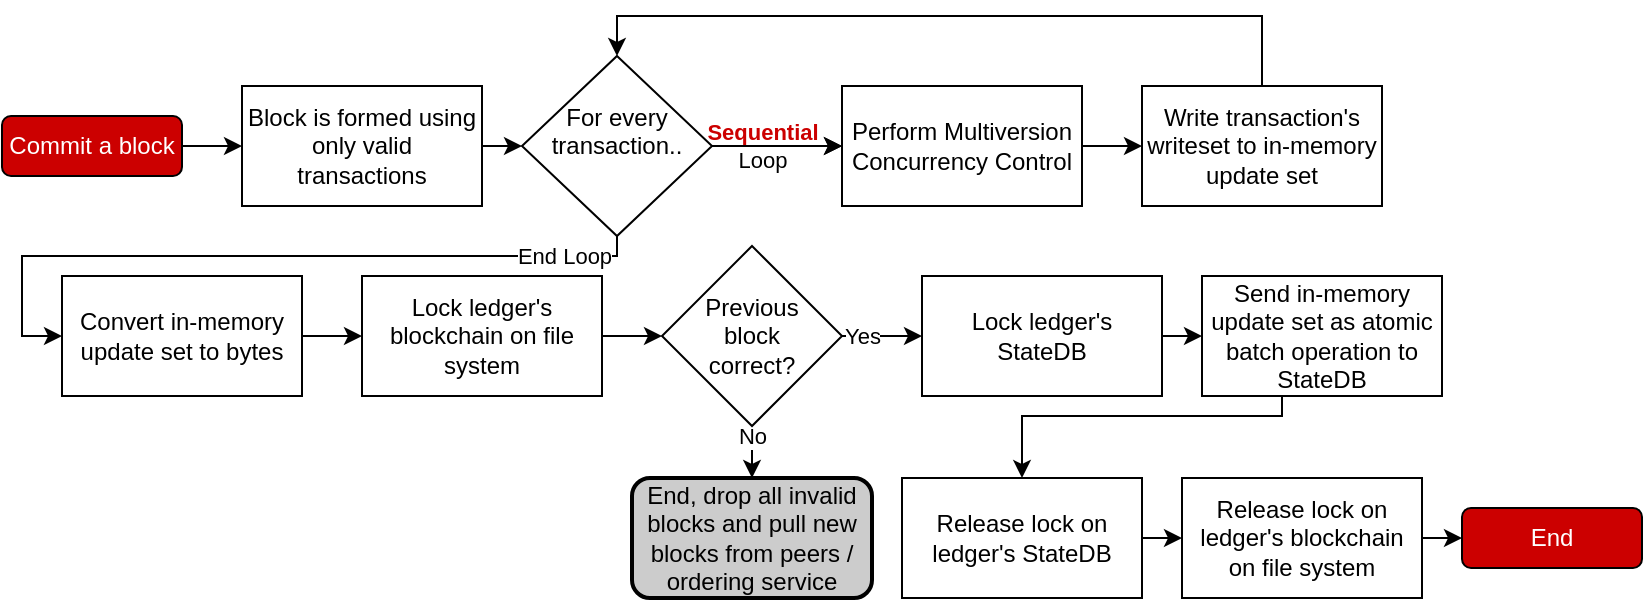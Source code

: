 <mxfile version="14.4.7" type="device"><diagram id="LZl4UGCy82wtgVcOxC4h" name="Page-1"><mxGraphModel dx="1367" dy="767" grid="1" gridSize="10" guides="1" tooltips="1" connect="1" arrows="1" fold="1" page="1" pageScale="1" pageWidth="827" pageHeight="1169" math="0" shadow="0"><root><mxCell id="0"/><mxCell id="1" parent="0"/><mxCell id="ZP5O725djbIABt6RwNdB-12" style="edgeStyle=orthogonalEdgeStyle;rounded=0;orthogonalLoop=1;jettySize=auto;html=1;exitX=1;exitY=0.5;exitDx=0;exitDy=0;entryX=0;entryY=0.5;entryDx=0;entryDy=0;" edge="1" parent="1" source="ZP5O725djbIABt6RwNdB-1" target="ZP5O725djbIABt6RwNdB-2"><mxGeometry relative="1" as="geometry"/></mxCell><mxCell id="ZP5O725djbIABt6RwNdB-1" value="Commit a block" style="rounded=1;whiteSpace=wrap;html=1;fillColor=#CC0000;fontColor=#FFFFFF;" vertex="1" parent="1"><mxGeometry y="70" width="90" height="30" as="geometry"/></mxCell><mxCell id="ZP5O725djbIABt6RwNdB-9" value="" style="edgeStyle=orthogonalEdgeStyle;rounded=0;orthogonalLoop=1;jettySize=auto;html=1;exitX=1;exitY=0.5;exitDx=0;exitDy=0;entryX=0;entryY=0.5;entryDx=0;entryDy=0;" edge="1" parent="1" source="ZP5O725djbIABt6RwNdB-2" target="ZP5O725djbIABt6RwNdB-3"><mxGeometry x="-0.143" relative="1" as="geometry"><mxPoint x="270" y="85" as="sourcePoint"/><mxPoint as="offset"/></mxGeometry></mxCell><mxCell id="ZP5O725djbIABt6RwNdB-2" value="Block is formed using only valid transactions" style="rounded=0;whiteSpace=wrap;html=1;" vertex="1" parent="1"><mxGeometry x="120" y="55" width="120" height="60" as="geometry"/></mxCell><mxCell id="ZP5O725djbIABt6RwNdB-6" value="&lt;b style=&quot;color: rgb(0, 0, 0); font-family: helvetica; font-size: 11px; font-style: normal; letter-spacing: normal; text-align: center; text-indent: 0px; text-transform: none; word-spacing: 0px; background-color: rgb(255, 255, 255); text-decoration: none;&quot;&gt;&lt;font color=&quot;#cc0000&quot;&gt;Sequential&lt;/font&gt;&lt;/b&gt;&lt;br style=&quot;color: rgb(0, 0, 0); font-family: helvetica; font-size: 11px; font-style: normal; font-weight: normal; letter-spacing: normal; text-align: center; text-indent: 0px; text-transform: none; word-spacing: 0px; background-color: rgb(255, 255, 255); text-decoration: none;&quot;&gt;&lt;span style=&quot;color: rgb(0, 0, 0); font-family: helvetica; font-size: 11px; font-style: normal; font-weight: normal; letter-spacing: normal; text-align: center; text-indent: 0px; text-transform: none; word-spacing: 0px; background-color: rgb(255, 255, 255); text-decoration: none; display: inline; float: none;&quot;&gt;Loop&lt;/span&gt;" style="edgeStyle=orthogonalEdgeStyle;rounded=0;orthogonalLoop=1;jettySize=auto;html=1;exitX=1;exitY=0.5;exitDx=0;exitDy=0;entryX=0;entryY=0.5;entryDx=0;entryDy=0;" edge="1" parent="1" source="ZP5O725djbIABt6RwNdB-3" target="ZP5O725djbIABt6RwNdB-4"><mxGeometry x="-0.231" relative="1" as="geometry"><mxPoint as="offset"/></mxGeometry></mxCell><mxCell id="ZP5O725djbIABt6RwNdB-10" value="" style="edgeStyle=orthogonalEdgeStyle;rounded=0;orthogonalLoop=1;jettySize=auto;html=1;" edge="1" parent="1" source="ZP5O725djbIABt6RwNdB-3" target="ZP5O725djbIABt6RwNdB-4"><mxGeometry relative="1" as="geometry"/></mxCell><mxCell id="ZP5O725djbIABt6RwNdB-14" value="End Loop" style="edgeStyle=orthogonalEdgeStyle;rounded=0;orthogonalLoop=1;jettySize=auto;html=1;exitX=0.5;exitY=1;exitDx=0;exitDy=0;entryX=0;entryY=0.5;entryDx=0;entryDy=0;" edge="1" parent="1" source="ZP5O725djbIABt6RwNdB-3" target="ZP5O725djbIABt6RwNdB-13"><mxGeometry x="-0.796" relative="1" as="geometry"><Array as="points"><mxPoint x="308" y="140"/><mxPoint x="10" y="140"/><mxPoint x="10" y="180"/></Array><mxPoint x="1" as="offset"/></mxGeometry></mxCell><mxCell id="ZP5O725djbIABt6RwNdB-3" value="For every&lt;br&gt;transaction..&lt;br&gt;&amp;nbsp;&amp;nbsp;" style="rhombus;whiteSpace=wrap;html=1;" vertex="1" parent="1"><mxGeometry x="260" y="40" width="95" height="90" as="geometry"/></mxCell><mxCell id="ZP5O725djbIABt6RwNdB-7" style="edgeStyle=orthogonalEdgeStyle;rounded=0;orthogonalLoop=1;jettySize=auto;html=1;exitX=1;exitY=0.5;exitDx=0;exitDy=0;entryX=0;entryY=0.5;entryDx=0;entryDy=0;" edge="1" parent="1" source="ZP5O725djbIABt6RwNdB-4" target="ZP5O725djbIABt6RwNdB-5"><mxGeometry relative="1" as="geometry"/></mxCell><mxCell id="ZP5O725djbIABt6RwNdB-4" value="Perform Multiversion Concurrency Control" style="rounded=0;whiteSpace=wrap;html=1;" vertex="1" parent="1"><mxGeometry x="420" y="55" width="120" height="60" as="geometry"/></mxCell><mxCell id="ZP5O725djbIABt6RwNdB-11" style="edgeStyle=orthogonalEdgeStyle;rounded=0;orthogonalLoop=1;jettySize=auto;html=1;exitX=0.5;exitY=0;exitDx=0;exitDy=0;entryX=0.5;entryY=0;entryDx=0;entryDy=0;" edge="1" parent="1" source="ZP5O725djbIABt6RwNdB-5" target="ZP5O725djbIABt6RwNdB-3"><mxGeometry relative="1" as="geometry"><Array as="points"><mxPoint x="630" y="20"/><mxPoint x="308" y="20"/></Array></mxGeometry></mxCell><mxCell id="ZP5O725djbIABt6RwNdB-5" value="Write transaction's writeset to in-memory update set" style="rounded=0;whiteSpace=wrap;html=1;" vertex="1" parent="1"><mxGeometry x="570" y="55" width="120" height="60" as="geometry"/></mxCell><mxCell id="ZP5O725djbIABt6RwNdB-16" style="edgeStyle=orthogonalEdgeStyle;rounded=0;orthogonalLoop=1;jettySize=auto;html=1;exitX=1;exitY=0.5;exitDx=0;exitDy=0;entryX=0;entryY=0.5;entryDx=0;entryDy=0;" edge="1" parent="1" source="ZP5O725djbIABt6RwNdB-13" target="ZP5O725djbIABt6RwNdB-15"><mxGeometry relative="1" as="geometry"/></mxCell><mxCell id="ZP5O725djbIABt6RwNdB-13" value="Convert in-memory update set to bytes" style="rounded=0;whiteSpace=wrap;html=1;" vertex="1" parent="1"><mxGeometry x="30" y="150" width="120" height="60" as="geometry"/></mxCell><mxCell id="ZP5O725djbIABt6RwNdB-18" style="edgeStyle=orthogonalEdgeStyle;rounded=0;orthogonalLoop=1;jettySize=auto;html=1;exitX=1;exitY=0.5;exitDx=0;exitDy=0;entryX=0;entryY=0.5;entryDx=0;entryDy=0;" edge="1" parent="1" source="ZP5O725djbIABt6RwNdB-15" target="ZP5O725djbIABt6RwNdB-17"><mxGeometry relative="1" as="geometry"/></mxCell><mxCell id="ZP5O725djbIABt6RwNdB-15" value="Lock ledger's blockchain on file system" style="rounded=0;whiteSpace=wrap;html=1;" vertex="1" parent="1"><mxGeometry x="180" y="150" width="120" height="60" as="geometry"/></mxCell><mxCell id="ZP5O725djbIABt6RwNdB-20" value="No" style="edgeStyle=orthogonalEdgeStyle;rounded=0;orthogonalLoop=1;jettySize=auto;html=1;exitX=0.5;exitY=1;exitDx=0;exitDy=0;entryX=0.5;entryY=0;entryDx=0;entryDy=0;" edge="1" parent="1" source="ZP5O725djbIABt6RwNdB-17" target="ZP5O725djbIABt6RwNdB-19"><mxGeometry x="-0.615" relative="1" as="geometry"><mxPoint as="offset"/></mxGeometry></mxCell><mxCell id="ZP5O725djbIABt6RwNdB-24" value="Yes" style="edgeStyle=orthogonalEdgeStyle;rounded=0;orthogonalLoop=1;jettySize=auto;html=1;exitX=1;exitY=0.5;exitDx=0;exitDy=0;entryX=0;entryY=0.5;entryDx=0;entryDy=0;" edge="1" parent="1" source="ZP5O725djbIABt6RwNdB-17" target="ZP5O725djbIABt6RwNdB-21"><mxGeometry x="-0.5" relative="1" as="geometry"><mxPoint as="offset"/></mxGeometry></mxCell><mxCell id="ZP5O725djbIABt6RwNdB-17" value="Previous&lt;br&gt;block&lt;br&gt;correct?" style="rhombus;whiteSpace=wrap;html=1;" vertex="1" parent="1"><mxGeometry x="330" y="135" width="90" height="90" as="geometry"/></mxCell><mxCell id="ZP5O725djbIABt6RwNdB-19" value="End, drop all invalid blocks and pull new blocks from peers / ordering service" style="rounded=1;whiteSpace=wrap;html=1;fillColor=#CCCCCC;strokeWidth=2;" vertex="1" parent="1"><mxGeometry x="315" y="251" width="120" height="60" as="geometry"/></mxCell><mxCell id="ZP5O725djbIABt6RwNdB-23" style="edgeStyle=orthogonalEdgeStyle;rounded=0;orthogonalLoop=1;jettySize=auto;html=1;exitX=1;exitY=0.5;exitDx=0;exitDy=0;entryX=0;entryY=0.5;entryDx=0;entryDy=0;" edge="1" parent="1" source="ZP5O725djbIABt6RwNdB-21" target="ZP5O725djbIABt6RwNdB-22"><mxGeometry relative="1" as="geometry"/></mxCell><mxCell id="ZP5O725djbIABt6RwNdB-21" value="Lock ledger's StateDB" style="rounded=0;whiteSpace=wrap;html=1;" vertex="1" parent="1"><mxGeometry x="460" y="150" width="120" height="60" as="geometry"/></mxCell><mxCell id="ZP5O725djbIABt6RwNdB-27" style="edgeStyle=orthogonalEdgeStyle;rounded=0;orthogonalLoop=1;jettySize=auto;html=1;exitX=0.5;exitY=1;exitDx=0;exitDy=0;entryX=0.5;entryY=0;entryDx=0;entryDy=0;" edge="1" parent="1" source="ZP5O725djbIABt6RwNdB-22" target="ZP5O725djbIABt6RwNdB-25"><mxGeometry relative="1" as="geometry"><Array as="points"><mxPoint x="640" y="220"/><mxPoint x="510" y="220"/></Array></mxGeometry></mxCell><mxCell id="ZP5O725djbIABt6RwNdB-22" value="Send in-memory update set as atomic batch operation to StateDB" style="rounded=0;whiteSpace=wrap;html=1;" vertex="1" parent="1"><mxGeometry x="600" y="150" width="120" height="60" as="geometry"/></mxCell><mxCell id="ZP5O725djbIABt6RwNdB-28" style="edgeStyle=orthogonalEdgeStyle;rounded=0;orthogonalLoop=1;jettySize=auto;html=1;exitX=1;exitY=0.5;exitDx=0;exitDy=0;entryX=0;entryY=0.5;entryDx=0;entryDy=0;" edge="1" parent="1" source="ZP5O725djbIABt6RwNdB-25" target="ZP5O725djbIABt6RwNdB-26"><mxGeometry relative="1" as="geometry"/></mxCell><mxCell id="ZP5O725djbIABt6RwNdB-25" value="Release lock on ledger's StateDB" style="rounded=0;whiteSpace=wrap;html=1;" vertex="1" parent="1"><mxGeometry x="450" y="251" width="120" height="60" as="geometry"/></mxCell><mxCell id="ZP5O725djbIABt6RwNdB-30" style="edgeStyle=orthogonalEdgeStyle;rounded=0;orthogonalLoop=1;jettySize=auto;html=1;exitX=1;exitY=0.5;exitDx=0;exitDy=0;entryX=0;entryY=0.5;entryDx=0;entryDy=0;" edge="1" parent="1" source="ZP5O725djbIABt6RwNdB-26" target="ZP5O725djbIABt6RwNdB-29"><mxGeometry relative="1" as="geometry"/></mxCell><mxCell id="ZP5O725djbIABt6RwNdB-26" value="Release lock on ledger's blockchain on file system" style="rounded=0;whiteSpace=wrap;html=1;" vertex="1" parent="1"><mxGeometry x="590" y="251" width="120" height="60" as="geometry"/></mxCell><mxCell id="ZP5O725djbIABt6RwNdB-29" value="End" style="rounded=1;whiteSpace=wrap;html=1;fillColor=#CC0000;fontColor=#FFFFFF;" vertex="1" parent="1"><mxGeometry x="730" y="266" width="90" height="30" as="geometry"/></mxCell></root></mxGraphModel></diagram></mxfile>